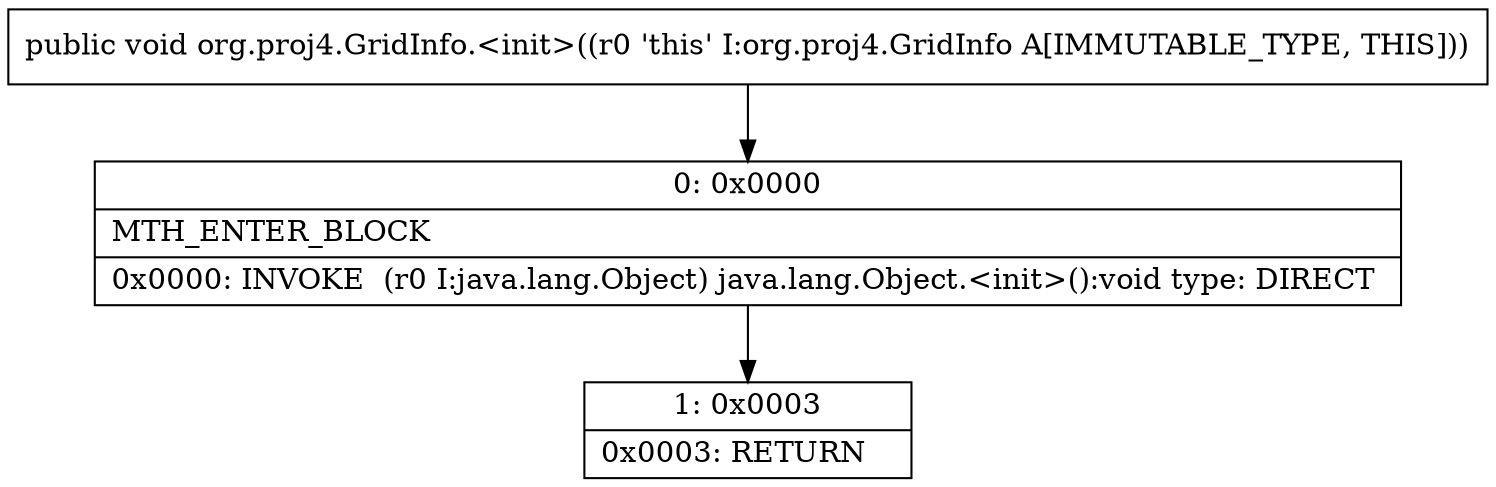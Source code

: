 digraph "CFG fororg.proj4.GridInfo.\<init\>()V" {
Node_0 [shape=record,label="{0\:\ 0x0000|MTH_ENTER_BLOCK\l|0x0000: INVOKE  (r0 I:java.lang.Object) java.lang.Object.\<init\>():void type: DIRECT \l}"];
Node_1 [shape=record,label="{1\:\ 0x0003|0x0003: RETURN   \l}"];
MethodNode[shape=record,label="{public void org.proj4.GridInfo.\<init\>((r0 'this' I:org.proj4.GridInfo A[IMMUTABLE_TYPE, THIS])) }"];
MethodNode -> Node_0;
Node_0 -> Node_1;
}

